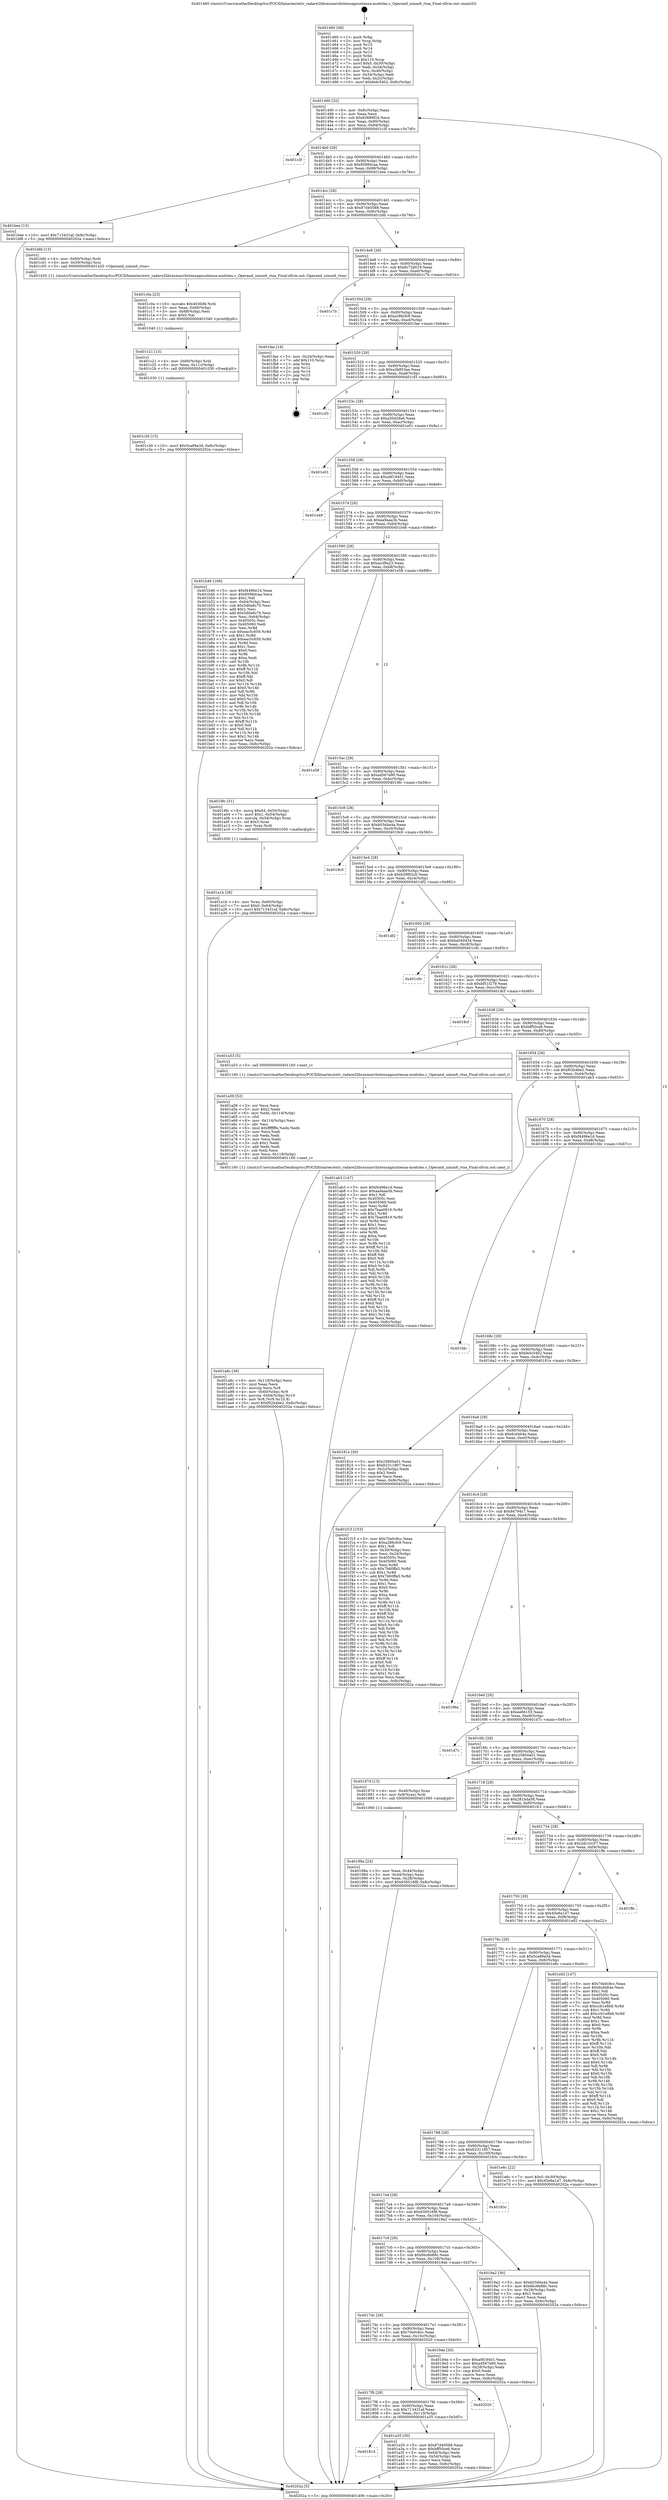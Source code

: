 digraph "0x401460" {
  label = "0x401460 (/mnt/c/Users/mathe/Desktop/tcc/POCII/binaries/extr_radare2librasmarchxtensagnuxtensa-modules.c_Operand_uimm6_rtoa_Final-ollvm.out::main(0))"
  labelloc = "t"
  node[shape=record]

  Entry [label="",width=0.3,height=0.3,shape=circle,fillcolor=black,style=filled]
  "0x401490" [label="{
     0x401490 [32]\l
     | [instrs]\l
     &nbsp;&nbsp;0x401490 \<+6\>: mov -0x8c(%rbp),%eax\l
     &nbsp;&nbsp;0x401496 \<+2\>: mov %eax,%ecx\l
     &nbsp;&nbsp;0x401498 \<+6\>: sub $0x83689f24,%ecx\l
     &nbsp;&nbsp;0x40149e \<+6\>: mov %eax,-0x90(%rbp)\l
     &nbsp;&nbsp;0x4014a4 \<+6\>: mov %ecx,-0x94(%rbp)\l
     &nbsp;&nbsp;0x4014aa \<+6\>: je 0000000000401c3f \<main+0x7df\>\l
  }"]
  "0x401c3f" [label="{
     0x401c3f\l
  }", style=dashed]
  "0x4014b0" [label="{
     0x4014b0 [28]\l
     | [instrs]\l
     &nbsp;&nbsp;0x4014b0 \<+5\>: jmp 00000000004014b5 \<main+0x55\>\l
     &nbsp;&nbsp;0x4014b5 \<+6\>: mov -0x90(%rbp),%eax\l
     &nbsp;&nbsp;0x4014bb \<+5\>: sub $0x8588dcaa,%eax\l
     &nbsp;&nbsp;0x4014c0 \<+6\>: mov %eax,-0x98(%rbp)\l
     &nbsp;&nbsp;0x4014c6 \<+6\>: je 0000000000401bee \<main+0x78e\>\l
  }"]
  Exit [label="",width=0.3,height=0.3,shape=circle,fillcolor=black,style=filled,peripheries=2]
  "0x401bee" [label="{
     0x401bee [15]\l
     | [instrs]\l
     &nbsp;&nbsp;0x401bee \<+10\>: movl $0x713431af,-0x8c(%rbp)\l
     &nbsp;&nbsp;0x401bf8 \<+5\>: jmp 000000000040202a \<main+0xbca\>\l
  }"]
  "0x4014cc" [label="{
     0x4014cc [28]\l
     | [instrs]\l
     &nbsp;&nbsp;0x4014cc \<+5\>: jmp 00000000004014d1 \<main+0x71\>\l
     &nbsp;&nbsp;0x4014d1 \<+6\>: mov -0x90(%rbp),%eax\l
     &nbsp;&nbsp;0x4014d7 \<+5\>: sub $0x87d40588,%eax\l
     &nbsp;&nbsp;0x4014dc \<+6\>: mov %eax,-0x9c(%rbp)\l
     &nbsp;&nbsp;0x4014e2 \<+6\>: je 0000000000401bfd \<main+0x79d\>\l
  }"]
  "0x401c30" [label="{
     0x401c30 [15]\l
     | [instrs]\l
     &nbsp;&nbsp;0x401c30 \<+10\>: movl $0x5ca89a3d,-0x8c(%rbp)\l
     &nbsp;&nbsp;0x401c3a \<+5\>: jmp 000000000040202a \<main+0xbca\>\l
  }"]
  "0x401bfd" [label="{
     0x401bfd [13]\l
     | [instrs]\l
     &nbsp;&nbsp;0x401bfd \<+4\>: mov -0x60(%rbp),%rdi\l
     &nbsp;&nbsp;0x401c01 \<+4\>: mov -0x50(%rbp),%rsi\l
     &nbsp;&nbsp;0x401c05 \<+5\>: call 0000000000401420 \<Operand_uimm6_rtoa\>\l
     | [calls]\l
     &nbsp;&nbsp;0x401420 \{1\} (/mnt/c/Users/mathe/Desktop/tcc/POCII/binaries/extr_radare2librasmarchxtensagnuxtensa-modules.c_Operand_uimm6_rtoa_Final-ollvm.out::Operand_uimm6_rtoa)\l
  }"]
  "0x4014e8" [label="{
     0x4014e8 [28]\l
     | [instrs]\l
     &nbsp;&nbsp;0x4014e8 \<+5\>: jmp 00000000004014ed \<main+0x8d\>\l
     &nbsp;&nbsp;0x4014ed \<+6\>: mov -0x90(%rbp),%eax\l
     &nbsp;&nbsp;0x4014f3 \<+5\>: sub $0x8c72b019,%eax\l
     &nbsp;&nbsp;0x4014f8 \<+6\>: mov %eax,-0xa0(%rbp)\l
     &nbsp;&nbsp;0x4014fe \<+6\>: je 0000000000401c7b \<main+0x81b\>\l
  }"]
  "0x401c21" [label="{
     0x401c21 [15]\l
     | [instrs]\l
     &nbsp;&nbsp;0x401c21 \<+4\>: mov -0x60(%rbp),%rdi\l
     &nbsp;&nbsp;0x401c25 \<+6\>: mov %eax,-0x11c(%rbp)\l
     &nbsp;&nbsp;0x401c2b \<+5\>: call 0000000000401030 \<free@plt\>\l
     | [calls]\l
     &nbsp;&nbsp;0x401030 \{1\} (unknown)\l
  }"]
  "0x401c7b" [label="{
     0x401c7b\l
  }", style=dashed]
  "0x401504" [label="{
     0x401504 [28]\l
     | [instrs]\l
     &nbsp;&nbsp;0x401504 \<+5\>: jmp 0000000000401509 \<main+0xa9\>\l
     &nbsp;&nbsp;0x401509 \<+6\>: mov -0x90(%rbp),%eax\l
     &nbsp;&nbsp;0x40150f \<+5\>: sub $0xa286cfc9,%eax\l
     &nbsp;&nbsp;0x401514 \<+6\>: mov %eax,-0xa4(%rbp)\l
     &nbsp;&nbsp;0x40151a \<+6\>: je 0000000000401fae \<main+0xb4e\>\l
  }"]
  "0x401c0a" [label="{
     0x401c0a [23]\l
     | [instrs]\l
     &nbsp;&nbsp;0x401c0a \<+10\>: movabs $0x4030d6,%rdi\l
     &nbsp;&nbsp;0x401c14 \<+3\>: mov %eax,-0x68(%rbp)\l
     &nbsp;&nbsp;0x401c17 \<+3\>: mov -0x68(%rbp),%esi\l
     &nbsp;&nbsp;0x401c1a \<+2\>: mov $0x0,%al\l
     &nbsp;&nbsp;0x401c1c \<+5\>: call 0000000000401040 \<printf@plt\>\l
     | [calls]\l
     &nbsp;&nbsp;0x401040 \{1\} (unknown)\l
  }"]
  "0x401fae" [label="{
     0x401fae [19]\l
     | [instrs]\l
     &nbsp;&nbsp;0x401fae \<+3\>: mov -0x24(%rbp),%eax\l
     &nbsp;&nbsp;0x401fb1 \<+7\>: add $0x110,%rsp\l
     &nbsp;&nbsp;0x401fb8 \<+1\>: pop %rbx\l
     &nbsp;&nbsp;0x401fb9 \<+2\>: pop %r12\l
     &nbsp;&nbsp;0x401fbb \<+2\>: pop %r14\l
     &nbsp;&nbsp;0x401fbd \<+2\>: pop %r15\l
     &nbsp;&nbsp;0x401fbf \<+1\>: pop %rbp\l
     &nbsp;&nbsp;0x401fc0 \<+1\>: ret\l
  }"]
  "0x401520" [label="{
     0x401520 [28]\l
     | [instrs]\l
     &nbsp;&nbsp;0x401520 \<+5\>: jmp 0000000000401525 \<main+0xc5\>\l
     &nbsp;&nbsp;0x401525 \<+6\>: mov -0x90(%rbp),%eax\l
     &nbsp;&nbsp;0x40152b \<+5\>: sub $0xa3b853ae,%eax\l
     &nbsp;&nbsp;0x401530 \<+6\>: mov %eax,-0xa8(%rbp)\l
     &nbsp;&nbsp;0x401536 \<+6\>: je 0000000000401cf3 \<main+0x893\>\l
  }"]
  "0x401a8c" [label="{
     0x401a8c [39]\l
     | [instrs]\l
     &nbsp;&nbsp;0x401a8c \<+6\>: mov -0x118(%rbp),%ecx\l
     &nbsp;&nbsp;0x401a92 \<+3\>: imul %eax,%ecx\l
     &nbsp;&nbsp;0x401a95 \<+3\>: movslq %ecx,%r8\l
     &nbsp;&nbsp;0x401a98 \<+4\>: mov -0x60(%rbp),%r9\l
     &nbsp;&nbsp;0x401a9c \<+4\>: movslq -0x64(%rbp),%r10\l
     &nbsp;&nbsp;0x401aa0 \<+4\>: mov %r8,(%r9,%r10,8)\l
     &nbsp;&nbsp;0x401aa4 \<+10\>: movl $0xf02b4be2,-0x8c(%rbp)\l
     &nbsp;&nbsp;0x401aae \<+5\>: jmp 000000000040202a \<main+0xbca\>\l
  }"]
  "0x401cf3" [label="{
     0x401cf3\l
  }", style=dashed]
  "0x40153c" [label="{
     0x40153c [28]\l
     | [instrs]\l
     &nbsp;&nbsp;0x40153c \<+5\>: jmp 0000000000401541 \<main+0xe1\>\l
     &nbsp;&nbsp;0x401541 \<+6\>: mov -0x90(%rbp),%eax\l
     &nbsp;&nbsp;0x401547 \<+5\>: sub $0xa50d29a6,%eax\l
     &nbsp;&nbsp;0x40154c \<+6\>: mov %eax,-0xac(%rbp)\l
     &nbsp;&nbsp;0x401552 \<+6\>: je 0000000000401e01 \<main+0x9a1\>\l
  }"]
  "0x401a58" [label="{
     0x401a58 [52]\l
     | [instrs]\l
     &nbsp;&nbsp;0x401a58 \<+2\>: xor %ecx,%ecx\l
     &nbsp;&nbsp;0x401a5a \<+5\>: mov $0x2,%edx\l
     &nbsp;&nbsp;0x401a5f \<+6\>: mov %edx,-0x114(%rbp)\l
     &nbsp;&nbsp;0x401a65 \<+1\>: cltd\l
     &nbsp;&nbsp;0x401a66 \<+6\>: mov -0x114(%rbp),%esi\l
     &nbsp;&nbsp;0x401a6c \<+2\>: idiv %esi\l
     &nbsp;&nbsp;0x401a6e \<+6\>: imul $0xfffffffe,%edx,%edx\l
     &nbsp;&nbsp;0x401a74 \<+2\>: mov %ecx,%edi\l
     &nbsp;&nbsp;0x401a76 \<+2\>: sub %edx,%edi\l
     &nbsp;&nbsp;0x401a78 \<+2\>: mov %ecx,%edx\l
     &nbsp;&nbsp;0x401a7a \<+3\>: sub $0x1,%edx\l
     &nbsp;&nbsp;0x401a7d \<+2\>: add %edx,%edi\l
     &nbsp;&nbsp;0x401a7f \<+2\>: sub %edi,%ecx\l
     &nbsp;&nbsp;0x401a81 \<+6\>: mov %ecx,-0x118(%rbp)\l
     &nbsp;&nbsp;0x401a87 \<+5\>: call 0000000000401160 \<next_i\>\l
     | [calls]\l
     &nbsp;&nbsp;0x401160 \{1\} (/mnt/c/Users/mathe/Desktop/tcc/POCII/binaries/extr_radare2librasmarchxtensagnuxtensa-modules.c_Operand_uimm6_rtoa_Final-ollvm.out::next_i)\l
  }"]
  "0x401e01" [label="{
     0x401e01\l
  }", style=dashed]
  "0x401558" [label="{
     0x401558 [28]\l
     | [instrs]\l
     &nbsp;&nbsp;0x401558 \<+5\>: jmp 000000000040155d \<main+0xfd\>\l
     &nbsp;&nbsp;0x40155d \<+6\>: mov -0x90(%rbp),%eax\l
     &nbsp;&nbsp;0x401563 \<+5\>: sub $0xa9f19401,%eax\l
     &nbsp;&nbsp;0x401568 \<+6\>: mov %eax,-0xb0(%rbp)\l
     &nbsp;&nbsp;0x40156e \<+6\>: je 0000000000401e49 \<main+0x9e9\>\l
  }"]
  "0x401814" [label="{
     0x401814\l
  }", style=dashed]
  "0x401e49" [label="{
     0x401e49\l
  }", style=dashed]
  "0x401574" [label="{
     0x401574 [28]\l
     | [instrs]\l
     &nbsp;&nbsp;0x401574 \<+5\>: jmp 0000000000401579 \<main+0x119\>\l
     &nbsp;&nbsp;0x401579 \<+6\>: mov -0x90(%rbp),%eax\l
     &nbsp;&nbsp;0x40157f \<+5\>: sub $0xaa9aaa3b,%eax\l
     &nbsp;&nbsp;0x401584 \<+6\>: mov %eax,-0xb4(%rbp)\l
     &nbsp;&nbsp;0x40158a \<+6\>: je 0000000000401b46 \<main+0x6e6\>\l
  }"]
  "0x401a35" [label="{
     0x401a35 [30]\l
     | [instrs]\l
     &nbsp;&nbsp;0x401a35 \<+5\>: mov $0x87d40588,%eax\l
     &nbsp;&nbsp;0x401a3a \<+5\>: mov $0xbff50ce6,%ecx\l
     &nbsp;&nbsp;0x401a3f \<+3\>: mov -0x64(%rbp),%edx\l
     &nbsp;&nbsp;0x401a42 \<+3\>: cmp -0x54(%rbp),%edx\l
     &nbsp;&nbsp;0x401a45 \<+3\>: cmovl %ecx,%eax\l
     &nbsp;&nbsp;0x401a48 \<+6\>: mov %eax,-0x8c(%rbp)\l
     &nbsp;&nbsp;0x401a4e \<+5\>: jmp 000000000040202a \<main+0xbca\>\l
  }"]
  "0x401b46" [label="{
     0x401b46 [168]\l
     | [instrs]\l
     &nbsp;&nbsp;0x401b46 \<+5\>: mov $0xf4496e1d,%eax\l
     &nbsp;&nbsp;0x401b4b \<+5\>: mov $0x8588dcaa,%ecx\l
     &nbsp;&nbsp;0x401b50 \<+2\>: mov $0x1,%dl\l
     &nbsp;&nbsp;0x401b52 \<+3\>: mov -0x64(%rbp),%esi\l
     &nbsp;&nbsp;0x401b55 \<+6\>: sub $0x5d0a8c70,%esi\l
     &nbsp;&nbsp;0x401b5b \<+3\>: add $0x1,%esi\l
     &nbsp;&nbsp;0x401b5e \<+6\>: add $0x5d0a8c70,%esi\l
     &nbsp;&nbsp;0x401b64 \<+3\>: mov %esi,-0x64(%rbp)\l
     &nbsp;&nbsp;0x401b67 \<+7\>: mov 0x40505c,%esi\l
     &nbsp;&nbsp;0x401b6e \<+7\>: mov 0x405060,%edi\l
     &nbsp;&nbsp;0x401b75 \<+3\>: mov %esi,%r8d\l
     &nbsp;&nbsp;0x401b78 \<+7\>: sub $0xeac5c659,%r8d\l
     &nbsp;&nbsp;0x401b7f \<+4\>: sub $0x1,%r8d\l
     &nbsp;&nbsp;0x401b83 \<+7\>: add $0xeac5c659,%r8d\l
     &nbsp;&nbsp;0x401b8a \<+4\>: imul %r8d,%esi\l
     &nbsp;&nbsp;0x401b8e \<+3\>: and $0x1,%esi\l
     &nbsp;&nbsp;0x401b91 \<+3\>: cmp $0x0,%esi\l
     &nbsp;&nbsp;0x401b94 \<+4\>: sete %r9b\l
     &nbsp;&nbsp;0x401b98 \<+3\>: cmp $0xa,%edi\l
     &nbsp;&nbsp;0x401b9b \<+4\>: setl %r10b\l
     &nbsp;&nbsp;0x401b9f \<+3\>: mov %r9b,%r11b\l
     &nbsp;&nbsp;0x401ba2 \<+4\>: xor $0xff,%r11b\l
     &nbsp;&nbsp;0x401ba6 \<+3\>: mov %r10b,%bl\l
     &nbsp;&nbsp;0x401ba9 \<+3\>: xor $0xff,%bl\l
     &nbsp;&nbsp;0x401bac \<+3\>: xor $0x0,%dl\l
     &nbsp;&nbsp;0x401baf \<+3\>: mov %r11b,%r14b\l
     &nbsp;&nbsp;0x401bb2 \<+4\>: and $0x0,%r14b\l
     &nbsp;&nbsp;0x401bb6 \<+3\>: and %dl,%r9b\l
     &nbsp;&nbsp;0x401bb9 \<+3\>: mov %bl,%r15b\l
     &nbsp;&nbsp;0x401bbc \<+4\>: and $0x0,%r15b\l
     &nbsp;&nbsp;0x401bc0 \<+3\>: and %dl,%r10b\l
     &nbsp;&nbsp;0x401bc3 \<+3\>: or %r9b,%r14b\l
     &nbsp;&nbsp;0x401bc6 \<+3\>: or %r10b,%r15b\l
     &nbsp;&nbsp;0x401bc9 \<+3\>: xor %r15b,%r14b\l
     &nbsp;&nbsp;0x401bcc \<+3\>: or %bl,%r11b\l
     &nbsp;&nbsp;0x401bcf \<+4\>: xor $0xff,%r11b\l
     &nbsp;&nbsp;0x401bd3 \<+3\>: or $0x0,%dl\l
     &nbsp;&nbsp;0x401bd6 \<+3\>: and %dl,%r11b\l
     &nbsp;&nbsp;0x401bd9 \<+3\>: or %r11b,%r14b\l
     &nbsp;&nbsp;0x401bdc \<+4\>: test $0x1,%r14b\l
     &nbsp;&nbsp;0x401be0 \<+3\>: cmovne %ecx,%eax\l
     &nbsp;&nbsp;0x401be3 \<+6\>: mov %eax,-0x8c(%rbp)\l
     &nbsp;&nbsp;0x401be9 \<+5\>: jmp 000000000040202a \<main+0xbca\>\l
  }"]
  "0x401590" [label="{
     0x401590 [28]\l
     | [instrs]\l
     &nbsp;&nbsp;0x401590 \<+5\>: jmp 0000000000401595 \<main+0x135\>\l
     &nbsp;&nbsp;0x401595 \<+6\>: mov -0x90(%rbp),%eax\l
     &nbsp;&nbsp;0x40159b \<+5\>: sub $0xaccf9a23,%eax\l
     &nbsp;&nbsp;0x4015a0 \<+6\>: mov %eax,-0xb8(%rbp)\l
     &nbsp;&nbsp;0x4015a6 \<+6\>: je 0000000000401e58 \<main+0x9f8\>\l
  }"]
  "0x4017f8" [label="{
     0x4017f8 [28]\l
     | [instrs]\l
     &nbsp;&nbsp;0x4017f8 \<+5\>: jmp 00000000004017fd \<main+0x39d\>\l
     &nbsp;&nbsp;0x4017fd \<+6\>: mov -0x90(%rbp),%eax\l
     &nbsp;&nbsp;0x401803 \<+5\>: sub $0x713431af,%eax\l
     &nbsp;&nbsp;0x401808 \<+6\>: mov %eax,-0x110(%rbp)\l
     &nbsp;&nbsp;0x40180e \<+6\>: je 0000000000401a35 \<main+0x5d5\>\l
  }"]
  "0x401e58" [label="{
     0x401e58\l
  }", style=dashed]
  "0x4015ac" [label="{
     0x4015ac [28]\l
     | [instrs]\l
     &nbsp;&nbsp;0x4015ac \<+5\>: jmp 00000000004015b1 \<main+0x151\>\l
     &nbsp;&nbsp;0x4015b1 \<+6\>: mov -0x90(%rbp),%eax\l
     &nbsp;&nbsp;0x4015b7 \<+5\>: sub $0xad567e90,%eax\l
     &nbsp;&nbsp;0x4015bc \<+6\>: mov %eax,-0xbc(%rbp)\l
     &nbsp;&nbsp;0x4015c2 \<+6\>: je 00000000004019fc \<main+0x59c\>\l
  }"]
  "0x402020" [label="{
     0x402020\l
  }", style=dashed]
  "0x4019fc" [label="{
     0x4019fc [31]\l
     | [instrs]\l
     &nbsp;&nbsp;0x4019fc \<+8\>: movq $0x64,-0x50(%rbp)\l
     &nbsp;&nbsp;0x401a04 \<+7\>: movl $0x1,-0x54(%rbp)\l
     &nbsp;&nbsp;0x401a0b \<+4\>: movslq -0x54(%rbp),%rax\l
     &nbsp;&nbsp;0x401a0f \<+4\>: shl $0x3,%rax\l
     &nbsp;&nbsp;0x401a13 \<+3\>: mov %rax,%rdi\l
     &nbsp;&nbsp;0x401a16 \<+5\>: call 0000000000401050 \<malloc@plt\>\l
     | [calls]\l
     &nbsp;&nbsp;0x401050 \{1\} (unknown)\l
  }"]
  "0x4015c8" [label="{
     0x4015c8 [28]\l
     | [instrs]\l
     &nbsp;&nbsp;0x4015c8 \<+5\>: jmp 00000000004015cd \<main+0x16d\>\l
     &nbsp;&nbsp;0x4015cd \<+6\>: mov -0x90(%rbp),%eax\l
     &nbsp;&nbsp;0x4015d3 \<+5\>: sub $0xb03d4a4a,%eax\l
     &nbsp;&nbsp;0x4015d8 \<+6\>: mov %eax,-0xc0(%rbp)\l
     &nbsp;&nbsp;0x4015de \<+6\>: je 00000000004019c0 \<main+0x560\>\l
  }"]
  "0x401a1b" [label="{
     0x401a1b [26]\l
     | [instrs]\l
     &nbsp;&nbsp;0x401a1b \<+4\>: mov %rax,-0x60(%rbp)\l
     &nbsp;&nbsp;0x401a1f \<+7\>: movl $0x0,-0x64(%rbp)\l
     &nbsp;&nbsp;0x401a26 \<+10\>: movl $0x713431af,-0x8c(%rbp)\l
     &nbsp;&nbsp;0x401a30 \<+5\>: jmp 000000000040202a \<main+0xbca\>\l
  }"]
  "0x4019c0" [label="{
     0x4019c0\l
  }", style=dashed]
  "0x4015e4" [label="{
     0x4015e4 [28]\l
     | [instrs]\l
     &nbsp;&nbsp;0x4015e4 \<+5\>: jmp 00000000004015e9 \<main+0x189\>\l
     &nbsp;&nbsp;0x4015e9 \<+6\>: mov -0x90(%rbp),%eax\l
     &nbsp;&nbsp;0x4015ef \<+5\>: sub $0xb39f02c0,%eax\l
     &nbsp;&nbsp;0x4015f4 \<+6\>: mov %eax,-0xc4(%rbp)\l
     &nbsp;&nbsp;0x4015fa \<+6\>: je 0000000000401df2 \<main+0x992\>\l
  }"]
  "0x4017dc" [label="{
     0x4017dc [28]\l
     | [instrs]\l
     &nbsp;&nbsp;0x4017dc \<+5\>: jmp 00000000004017e1 \<main+0x381\>\l
     &nbsp;&nbsp;0x4017e1 \<+6\>: mov -0x90(%rbp),%eax\l
     &nbsp;&nbsp;0x4017e7 \<+5\>: sub $0x70e0c8cc,%eax\l
     &nbsp;&nbsp;0x4017ec \<+6\>: mov %eax,-0x10c(%rbp)\l
     &nbsp;&nbsp;0x4017f2 \<+6\>: je 0000000000402020 \<main+0xbc0\>\l
  }"]
  "0x401df2" [label="{
     0x401df2\l
  }", style=dashed]
  "0x401600" [label="{
     0x401600 [28]\l
     | [instrs]\l
     &nbsp;&nbsp;0x401600 \<+5\>: jmp 0000000000401605 \<main+0x1a5\>\l
     &nbsp;&nbsp;0x401605 \<+6\>: mov -0x90(%rbp),%eax\l
     &nbsp;&nbsp;0x40160b \<+5\>: sub $0xba049434,%eax\l
     &nbsp;&nbsp;0x401610 \<+6\>: mov %eax,-0xc8(%rbp)\l
     &nbsp;&nbsp;0x401616 \<+6\>: je 0000000000401c9c \<main+0x83c\>\l
  }"]
  "0x4019de" [label="{
     0x4019de [30]\l
     | [instrs]\l
     &nbsp;&nbsp;0x4019de \<+5\>: mov $0xa9f19401,%eax\l
     &nbsp;&nbsp;0x4019e3 \<+5\>: mov $0xad567e90,%ecx\l
     &nbsp;&nbsp;0x4019e8 \<+3\>: mov -0x28(%rbp),%edx\l
     &nbsp;&nbsp;0x4019eb \<+3\>: cmp $0x0,%edx\l
     &nbsp;&nbsp;0x4019ee \<+3\>: cmove %ecx,%eax\l
     &nbsp;&nbsp;0x4019f1 \<+6\>: mov %eax,-0x8c(%rbp)\l
     &nbsp;&nbsp;0x4019f7 \<+5\>: jmp 000000000040202a \<main+0xbca\>\l
  }"]
  "0x401c9c" [label="{
     0x401c9c\l
  }", style=dashed]
  "0x40161c" [label="{
     0x40161c [28]\l
     | [instrs]\l
     &nbsp;&nbsp;0x40161c \<+5\>: jmp 0000000000401621 \<main+0x1c1\>\l
     &nbsp;&nbsp;0x401621 \<+6\>: mov -0x90(%rbp),%eax\l
     &nbsp;&nbsp;0x401627 \<+5\>: sub $0xbf51f279,%eax\l
     &nbsp;&nbsp;0x40162c \<+6\>: mov %eax,-0xcc(%rbp)\l
     &nbsp;&nbsp;0x401632 \<+6\>: je 00000000004018cf \<main+0x46f\>\l
  }"]
  "0x4017c0" [label="{
     0x4017c0 [28]\l
     | [instrs]\l
     &nbsp;&nbsp;0x4017c0 \<+5\>: jmp 00000000004017c5 \<main+0x365\>\l
     &nbsp;&nbsp;0x4017c5 \<+6\>: mov -0x90(%rbp),%eax\l
     &nbsp;&nbsp;0x4017cb \<+5\>: sub $0x6bc6b88c,%eax\l
     &nbsp;&nbsp;0x4017d0 \<+6\>: mov %eax,-0x108(%rbp)\l
     &nbsp;&nbsp;0x4017d6 \<+6\>: je 00000000004019de \<main+0x57e\>\l
  }"]
  "0x4018cf" [label="{
     0x4018cf\l
  }", style=dashed]
  "0x401638" [label="{
     0x401638 [28]\l
     | [instrs]\l
     &nbsp;&nbsp;0x401638 \<+5\>: jmp 000000000040163d \<main+0x1dd\>\l
     &nbsp;&nbsp;0x40163d \<+6\>: mov -0x90(%rbp),%eax\l
     &nbsp;&nbsp;0x401643 \<+5\>: sub $0xbff50ce6,%eax\l
     &nbsp;&nbsp;0x401648 \<+6\>: mov %eax,-0xd0(%rbp)\l
     &nbsp;&nbsp;0x40164e \<+6\>: je 0000000000401a53 \<main+0x5f3\>\l
  }"]
  "0x4019a2" [label="{
     0x4019a2 [30]\l
     | [instrs]\l
     &nbsp;&nbsp;0x4019a2 \<+5\>: mov $0xb03d4a4a,%eax\l
     &nbsp;&nbsp;0x4019a7 \<+5\>: mov $0x6bc6b88c,%ecx\l
     &nbsp;&nbsp;0x4019ac \<+3\>: mov -0x28(%rbp),%edx\l
     &nbsp;&nbsp;0x4019af \<+3\>: cmp $0x1,%edx\l
     &nbsp;&nbsp;0x4019b2 \<+3\>: cmovl %ecx,%eax\l
     &nbsp;&nbsp;0x4019b5 \<+6\>: mov %eax,-0x8c(%rbp)\l
     &nbsp;&nbsp;0x4019bb \<+5\>: jmp 000000000040202a \<main+0xbca\>\l
  }"]
  "0x401a53" [label="{
     0x401a53 [5]\l
     | [instrs]\l
     &nbsp;&nbsp;0x401a53 \<+5\>: call 0000000000401160 \<next_i\>\l
     | [calls]\l
     &nbsp;&nbsp;0x401160 \{1\} (/mnt/c/Users/mathe/Desktop/tcc/POCII/binaries/extr_radare2librasmarchxtensagnuxtensa-modules.c_Operand_uimm6_rtoa_Final-ollvm.out::next_i)\l
  }"]
  "0x401654" [label="{
     0x401654 [28]\l
     | [instrs]\l
     &nbsp;&nbsp;0x401654 \<+5\>: jmp 0000000000401659 \<main+0x1f9\>\l
     &nbsp;&nbsp;0x401659 \<+6\>: mov -0x90(%rbp),%eax\l
     &nbsp;&nbsp;0x40165f \<+5\>: sub $0xf02b4be2,%eax\l
     &nbsp;&nbsp;0x401664 \<+6\>: mov %eax,-0xd4(%rbp)\l
     &nbsp;&nbsp;0x40166a \<+6\>: je 0000000000401ab3 \<main+0x653\>\l
  }"]
  "0x4017a4" [label="{
     0x4017a4 [28]\l
     | [instrs]\l
     &nbsp;&nbsp;0x4017a4 \<+5\>: jmp 00000000004017a9 \<main+0x349\>\l
     &nbsp;&nbsp;0x4017a9 \<+6\>: mov -0x90(%rbp),%eax\l
     &nbsp;&nbsp;0x4017af \<+5\>: sub $0x630016f8,%eax\l
     &nbsp;&nbsp;0x4017b4 \<+6\>: mov %eax,-0x104(%rbp)\l
     &nbsp;&nbsp;0x4017ba \<+6\>: je 00000000004019a2 \<main+0x542\>\l
  }"]
  "0x401ab3" [label="{
     0x401ab3 [147]\l
     | [instrs]\l
     &nbsp;&nbsp;0x401ab3 \<+5\>: mov $0xf4496e1d,%eax\l
     &nbsp;&nbsp;0x401ab8 \<+5\>: mov $0xaa9aaa3b,%ecx\l
     &nbsp;&nbsp;0x401abd \<+2\>: mov $0x1,%dl\l
     &nbsp;&nbsp;0x401abf \<+7\>: mov 0x40505c,%esi\l
     &nbsp;&nbsp;0x401ac6 \<+7\>: mov 0x405060,%edi\l
     &nbsp;&nbsp;0x401acd \<+3\>: mov %esi,%r8d\l
     &nbsp;&nbsp;0x401ad0 \<+7\>: sub $0x7bae0819,%r8d\l
     &nbsp;&nbsp;0x401ad7 \<+4\>: sub $0x1,%r8d\l
     &nbsp;&nbsp;0x401adb \<+7\>: add $0x7bae0819,%r8d\l
     &nbsp;&nbsp;0x401ae2 \<+4\>: imul %r8d,%esi\l
     &nbsp;&nbsp;0x401ae6 \<+3\>: and $0x1,%esi\l
     &nbsp;&nbsp;0x401ae9 \<+3\>: cmp $0x0,%esi\l
     &nbsp;&nbsp;0x401aec \<+4\>: sete %r9b\l
     &nbsp;&nbsp;0x401af0 \<+3\>: cmp $0xa,%edi\l
     &nbsp;&nbsp;0x401af3 \<+4\>: setl %r10b\l
     &nbsp;&nbsp;0x401af7 \<+3\>: mov %r9b,%r11b\l
     &nbsp;&nbsp;0x401afa \<+4\>: xor $0xff,%r11b\l
     &nbsp;&nbsp;0x401afe \<+3\>: mov %r10b,%bl\l
     &nbsp;&nbsp;0x401b01 \<+3\>: xor $0xff,%bl\l
     &nbsp;&nbsp;0x401b04 \<+3\>: xor $0x0,%dl\l
     &nbsp;&nbsp;0x401b07 \<+3\>: mov %r11b,%r14b\l
     &nbsp;&nbsp;0x401b0a \<+4\>: and $0x0,%r14b\l
     &nbsp;&nbsp;0x401b0e \<+3\>: and %dl,%r9b\l
     &nbsp;&nbsp;0x401b11 \<+3\>: mov %bl,%r15b\l
     &nbsp;&nbsp;0x401b14 \<+4\>: and $0x0,%r15b\l
     &nbsp;&nbsp;0x401b18 \<+3\>: and %dl,%r10b\l
     &nbsp;&nbsp;0x401b1b \<+3\>: or %r9b,%r14b\l
     &nbsp;&nbsp;0x401b1e \<+3\>: or %r10b,%r15b\l
     &nbsp;&nbsp;0x401b21 \<+3\>: xor %r15b,%r14b\l
     &nbsp;&nbsp;0x401b24 \<+3\>: or %bl,%r11b\l
     &nbsp;&nbsp;0x401b27 \<+4\>: xor $0xff,%r11b\l
     &nbsp;&nbsp;0x401b2b \<+3\>: or $0x0,%dl\l
     &nbsp;&nbsp;0x401b2e \<+3\>: and %dl,%r11b\l
     &nbsp;&nbsp;0x401b31 \<+3\>: or %r11b,%r14b\l
     &nbsp;&nbsp;0x401b34 \<+4\>: test $0x1,%r14b\l
     &nbsp;&nbsp;0x401b38 \<+3\>: cmovne %ecx,%eax\l
     &nbsp;&nbsp;0x401b3b \<+6\>: mov %eax,-0x8c(%rbp)\l
     &nbsp;&nbsp;0x401b41 \<+5\>: jmp 000000000040202a \<main+0xbca\>\l
  }"]
  "0x401670" [label="{
     0x401670 [28]\l
     | [instrs]\l
     &nbsp;&nbsp;0x401670 \<+5\>: jmp 0000000000401675 \<main+0x215\>\l
     &nbsp;&nbsp;0x401675 \<+6\>: mov -0x90(%rbp),%eax\l
     &nbsp;&nbsp;0x40167b \<+5\>: sub $0xf4496e1d,%eax\l
     &nbsp;&nbsp;0x401680 \<+6\>: mov %eax,-0xd8(%rbp)\l
     &nbsp;&nbsp;0x401686 \<+6\>: je 0000000000401fdc \<main+0xb7c\>\l
  }"]
  "0x40183c" [label="{
     0x40183c\l
  }", style=dashed]
  "0x401fdc" [label="{
     0x401fdc\l
  }", style=dashed]
  "0x40168c" [label="{
     0x40168c [28]\l
     | [instrs]\l
     &nbsp;&nbsp;0x40168c \<+5\>: jmp 0000000000401691 \<main+0x231\>\l
     &nbsp;&nbsp;0x401691 \<+6\>: mov -0x90(%rbp),%eax\l
     &nbsp;&nbsp;0x401697 \<+5\>: sub $0xfedc5402,%eax\l
     &nbsp;&nbsp;0x40169c \<+6\>: mov %eax,-0xdc(%rbp)\l
     &nbsp;&nbsp;0x4016a2 \<+6\>: je 000000000040181e \<main+0x3be\>\l
  }"]
  "0x401788" [label="{
     0x401788 [28]\l
     | [instrs]\l
     &nbsp;&nbsp;0x401788 \<+5\>: jmp 000000000040178d \<main+0x32d\>\l
     &nbsp;&nbsp;0x40178d \<+6\>: mov -0x90(%rbp),%eax\l
     &nbsp;&nbsp;0x401793 \<+5\>: sub $0x62311807,%eax\l
     &nbsp;&nbsp;0x401798 \<+6\>: mov %eax,-0x100(%rbp)\l
     &nbsp;&nbsp;0x40179e \<+6\>: je 000000000040183c \<main+0x3dc\>\l
  }"]
  "0x40181e" [label="{
     0x40181e [30]\l
     | [instrs]\l
     &nbsp;&nbsp;0x40181e \<+5\>: mov $0x25800a01,%eax\l
     &nbsp;&nbsp;0x401823 \<+5\>: mov $0x62311807,%ecx\l
     &nbsp;&nbsp;0x401828 \<+3\>: mov -0x2c(%rbp),%edx\l
     &nbsp;&nbsp;0x40182b \<+3\>: cmp $0x2,%edx\l
     &nbsp;&nbsp;0x40182e \<+3\>: cmovne %ecx,%eax\l
     &nbsp;&nbsp;0x401831 \<+6\>: mov %eax,-0x8c(%rbp)\l
     &nbsp;&nbsp;0x401837 \<+5\>: jmp 000000000040202a \<main+0xbca\>\l
  }"]
  "0x4016a8" [label="{
     0x4016a8 [28]\l
     | [instrs]\l
     &nbsp;&nbsp;0x4016a8 \<+5\>: jmp 00000000004016ad \<main+0x24d\>\l
     &nbsp;&nbsp;0x4016ad \<+6\>: mov -0x90(%rbp),%eax\l
     &nbsp;&nbsp;0x4016b3 \<+5\>: sub $0x6cd464e,%eax\l
     &nbsp;&nbsp;0x4016b8 \<+6\>: mov %eax,-0xe0(%rbp)\l
     &nbsp;&nbsp;0x4016be \<+6\>: je 0000000000401f15 \<main+0xab5\>\l
  }"]
  "0x40202a" [label="{
     0x40202a [5]\l
     | [instrs]\l
     &nbsp;&nbsp;0x40202a \<+5\>: jmp 0000000000401490 \<main+0x30\>\l
  }"]
  "0x401460" [label="{
     0x401460 [48]\l
     | [instrs]\l
     &nbsp;&nbsp;0x401460 \<+1\>: push %rbp\l
     &nbsp;&nbsp;0x401461 \<+3\>: mov %rsp,%rbp\l
     &nbsp;&nbsp;0x401464 \<+2\>: push %r15\l
     &nbsp;&nbsp;0x401466 \<+2\>: push %r14\l
     &nbsp;&nbsp;0x401468 \<+2\>: push %r12\l
     &nbsp;&nbsp;0x40146a \<+1\>: push %rbx\l
     &nbsp;&nbsp;0x40146b \<+7\>: sub $0x110,%rsp\l
     &nbsp;&nbsp;0x401472 \<+7\>: movl $0x0,-0x30(%rbp)\l
     &nbsp;&nbsp;0x401479 \<+3\>: mov %edi,-0x34(%rbp)\l
     &nbsp;&nbsp;0x40147c \<+4\>: mov %rsi,-0x40(%rbp)\l
     &nbsp;&nbsp;0x401480 \<+3\>: mov -0x34(%rbp),%edi\l
     &nbsp;&nbsp;0x401483 \<+3\>: mov %edi,-0x2c(%rbp)\l
     &nbsp;&nbsp;0x401486 \<+10\>: movl $0xfedc5402,-0x8c(%rbp)\l
  }"]
  "0x401e6c" [label="{
     0x401e6c [22]\l
     | [instrs]\l
     &nbsp;&nbsp;0x401e6c \<+7\>: movl $0x0,-0x30(%rbp)\l
     &nbsp;&nbsp;0x401e73 \<+10\>: movl $0x45e9a1d7,-0x8c(%rbp)\l
     &nbsp;&nbsp;0x401e7d \<+5\>: jmp 000000000040202a \<main+0xbca\>\l
  }"]
  "0x401f15" [label="{
     0x401f15 [153]\l
     | [instrs]\l
     &nbsp;&nbsp;0x401f15 \<+5\>: mov $0x70e0c8cc,%eax\l
     &nbsp;&nbsp;0x401f1a \<+5\>: mov $0xa286cfc9,%ecx\l
     &nbsp;&nbsp;0x401f1f \<+2\>: mov $0x1,%dl\l
     &nbsp;&nbsp;0x401f21 \<+3\>: mov -0x30(%rbp),%esi\l
     &nbsp;&nbsp;0x401f24 \<+3\>: mov %esi,-0x24(%rbp)\l
     &nbsp;&nbsp;0x401f27 \<+7\>: mov 0x40505c,%esi\l
     &nbsp;&nbsp;0x401f2e \<+7\>: mov 0x405060,%edi\l
     &nbsp;&nbsp;0x401f35 \<+3\>: mov %esi,%r8d\l
     &nbsp;&nbsp;0x401f38 \<+7\>: sub $0x7b60ffa5,%r8d\l
     &nbsp;&nbsp;0x401f3f \<+4\>: sub $0x1,%r8d\l
     &nbsp;&nbsp;0x401f43 \<+7\>: add $0x7b60ffa5,%r8d\l
     &nbsp;&nbsp;0x401f4a \<+4\>: imul %r8d,%esi\l
     &nbsp;&nbsp;0x401f4e \<+3\>: and $0x1,%esi\l
     &nbsp;&nbsp;0x401f51 \<+3\>: cmp $0x0,%esi\l
     &nbsp;&nbsp;0x401f54 \<+4\>: sete %r9b\l
     &nbsp;&nbsp;0x401f58 \<+3\>: cmp $0xa,%edi\l
     &nbsp;&nbsp;0x401f5b \<+4\>: setl %r10b\l
     &nbsp;&nbsp;0x401f5f \<+3\>: mov %r9b,%r11b\l
     &nbsp;&nbsp;0x401f62 \<+4\>: xor $0xff,%r11b\l
     &nbsp;&nbsp;0x401f66 \<+3\>: mov %r10b,%bl\l
     &nbsp;&nbsp;0x401f69 \<+3\>: xor $0xff,%bl\l
     &nbsp;&nbsp;0x401f6c \<+3\>: xor $0x0,%dl\l
     &nbsp;&nbsp;0x401f6f \<+3\>: mov %r11b,%r14b\l
     &nbsp;&nbsp;0x401f72 \<+4\>: and $0x0,%r14b\l
     &nbsp;&nbsp;0x401f76 \<+3\>: and %dl,%r9b\l
     &nbsp;&nbsp;0x401f79 \<+3\>: mov %bl,%r15b\l
     &nbsp;&nbsp;0x401f7c \<+4\>: and $0x0,%r15b\l
     &nbsp;&nbsp;0x401f80 \<+3\>: and %dl,%r10b\l
     &nbsp;&nbsp;0x401f83 \<+3\>: or %r9b,%r14b\l
     &nbsp;&nbsp;0x401f86 \<+3\>: or %r10b,%r15b\l
     &nbsp;&nbsp;0x401f89 \<+3\>: xor %r15b,%r14b\l
     &nbsp;&nbsp;0x401f8c \<+3\>: or %bl,%r11b\l
     &nbsp;&nbsp;0x401f8f \<+4\>: xor $0xff,%r11b\l
     &nbsp;&nbsp;0x401f93 \<+3\>: or $0x0,%dl\l
     &nbsp;&nbsp;0x401f96 \<+3\>: and %dl,%r11b\l
     &nbsp;&nbsp;0x401f99 \<+3\>: or %r11b,%r14b\l
     &nbsp;&nbsp;0x401f9c \<+4\>: test $0x1,%r14b\l
     &nbsp;&nbsp;0x401fa0 \<+3\>: cmovne %ecx,%eax\l
     &nbsp;&nbsp;0x401fa3 \<+6\>: mov %eax,-0x8c(%rbp)\l
     &nbsp;&nbsp;0x401fa9 \<+5\>: jmp 000000000040202a \<main+0xbca\>\l
  }"]
  "0x4016c4" [label="{
     0x4016c4 [28]\l
     | [instrs]\l
     &nbsp;&nbsp;0x4016c4 \<+5\>: jmp 00000000004016c9 \<main+0x269\>\l
     &nbsp;&nbsp;0x4016c9 \<+6\>: mov -0x90(%rbp),%eax\l
     &nbsp;&nbsp;0x4016cf \<+5\>: sub $0x94794c7,%eax\l
     &nbsp;&nbsp;0x4016d4 \<+6\>: mov %eax,-0xe4(%rbp)\l
     &nbsp;&nbsp;0x4016da \<+6\>: je 000000000040196e \<main+0x50e\>\l
  }"]
  "0x40176c" [label="{
     0x40176c [28]\l
     | [instrs]\l
     &nbsp;&nbsp;0x40176c \<+5\>: jmp 0000000000401771 \<main+0x311\>\l
     &nbsp;&nbsp;0x401771 \<+6\>: mov -0x90(%rbp),%eax\l
     &nbsp;&nbsp;0x401777 \<+5\>: sub $0x5ca89a3d,%eax\l
     &nbsp;&nbsp;0x40177c \<+6\>: mov %eax,-0xfc(%rbp)\l
     &nbsp;&nbsp;0x401782 \<+6\>: je 0000000000401e6c \<main+0xa0c\>\l
  }"]
  "0x40196e" [label="{
     0x40196e\l
  }", style=dashed]
  "0x4016e0" [label="{
     0x4016e0 [28]\l
     | [instrs]\l
     &nbsp;&nbsp;0x4016e0 \<+5\>: jmp 00000000004016e5 \<main+0x285\>\l
     &nbsp;&nbsp;0x4016e5 \<+6\>: mov -0x90(%rbp),%eax\l
     &nbsp;&nbsp;0x4016eb \<+5\>: sub $0xee66155,%eax\l
     &nbsp;&nbsp;0x4016f0 \<+6\>: mov %eax,-0xe8(%rbp)\l
     &nbsp;&nbsp;0x4016f6 \<+6\>: je 0000000000401d7c \<main+0x91c\>\l
  }"]
  "0x401e82" [label="{
     0x401e82 [147]\l
     | [instrs]\l
     &nbsp;&nbsp;0x401e82 \<+5\>: mov $0x70e0c8cc,%eax\l
     &nbsp;&nbsp;0x401e87 \<+5\>: mov $0x6cd464e,%ecx\l
     &nbsp;&nbsp;0x401e8c \<+2\>: mov $0x1,%dl\l
     &nbsp;&nbsp;0x401e8e \<+7\>: mov 0x40505c,%esi\l
     &nbsp;&nbsp;0x401e95 \<+7\>: mov 0x405060,%edi\l
     &nbsp;&nbsp;0x401e9c \<+3\>: mov %esi,%r8d\l
     &nbsp;&nbsp;0x401e9f \<+7\>: sub $0xccb1e8b8,%r8d\l
     &nbsp;&nbsp;0x401ea6 \<+4\>: sub $0x1,%r8d\l
     &nbsp;&nbsp;0x401eaa \<+7\>: add $0xccb1e8b8,%r8d\l
     &nbsp;&nbsp;0x401eb1 \<+4\>: imul %r8d,%esi\l
     &nbsp;&nbsp;0x401eb5 \<+3\>: and $0x1,%esi\l
     &nbsp;&nbsp;0x401eb8 \<+3\>: cmp $0x0,%esi\l
     &nbsp;&nbsp;0x401ebb \<+4\>: sete %r9b\l
     &nbsp;&nbsp;0x401ebf \<+3\>: cmp $0xa,%edi\l
     &nbsp;&nbsp;0x401ec2 \<+4\>: setl %r10b\l
     &nbsp;&nbsp;0x401ec6 \<+3\>: mov %r9b,%r11b\l
     &nbsp;&nbsp;0x401ec9 \<+4\>: xor $0xff,%r11b\l
     &nbsp;&nbsp;0x401ecd \<+3\>: mov %r10b,%bl\l
     &nbsp;&nbsp;0x401ed0 \<+3\>: xor $0xff,%bl\l
     &nbsp;&nbsp;0x401ed3 \<+3\>: xor $0x0,%dl\l
     &nbsp;&nbsp;0x401ed6 \<+3\>: mov %r11b,%r14b\l
     &nbsp;&nbsp;0x401ed9 \<+4\>: and $0x0,%r14b\l
     &nbsp;&nbsp;0x401edd \<+3\>: and %dl,%r9b\l
     &nbsp;&nbsp;0x401ee0 \<+3\>: mov %bl,%r15b\l
     &nbsp;&nbsp;0x401ee3 \<+4\>: and $0x0,%r15b\l
     &nbsp;&nbsp;0x401ee7 \<+3\>: and %dl,%r10b\l
     &nbsp;&nbsp;0x401eea \<+3\>: or %r9b,%r14b\l
     &nbsp;&nbsp;0x401eed \<+3\>: or %r10b,%r15b\l
     &nbsp;&nbsp;0x401ef0 \<+3\>: xor %r15b,%r14b\l
     &nbsp;&nbsp;0x401ef3 \<+3\>: or %bl,%r11b\l
     &nbsp;&nbsp;0x401ef6 \<+4\>: xor $0xff,%r11b\l
     &nbsp;&nbsp;0x401efa \<+3\>: or $0x0,%dl\l
     &nbsp;&nbsp;0x401efd \<+3\>: and %dl,%r11b\l
     &nbsp;&nbsp;0x401f00 \<+3\>: or %r11b,%r14b\l
     &nbsp;&nbsp;0x401f03 \<+4\>: test $0x1,%r14b\l
     &nbsp;&nbsp;0x401f07 \<+3\>: cmovne %ecx,%eax\l
     &nbsp;&nbsp;0x401f0a \<+6\>: mov %eax,-0x8c(%rbp)\l
     &nbsp;&nbsp;0x401f10 \<+5\>: jmp 000000000040202a \<main+0xbca\>\l
  }"]
  "0x401d7c" [label="{
     0x401d7c\l
  }", style=dashed]
  "0x4016fc" [label="{
     0x4016fc [28]\l
     | [instrs]\l
     &nbsp;&nbsp;0x4016fc \<+5\>: jmp 0000000000401701 \<main+0x2a1\>\l
     &nbsp;&nbsp;0x401701 \<+6\>: mov -0x90(%rbp),%eax\l
     &nbsp;&nbsp;0x401707 \<+5\>: sub $0x25800a01,%eax\l
     &nbsp;&nbsp;0x40170c \<+6\>: mov %eax,-0xec(%rbp)\l
     &nbsp;&nbsp;0x401712 \<+6\>: je 000000000040197d \<main+0x51d\>\l
  }"]
  "0x401750" [label="{
     0x401750 [28]\l
     | [instrs]\l
     &nbsp;&nbsp;0x401750 \<+5\>: jmp 0000000000401755 \<main+0x2f5\>\l
     &nbsp;&nbsp;0x401755 \<+6\>: mov -0x90(%rbp),%eax\l
     &nbsp;&nbsp;0x40175b \<+5\>: sub $0x45e9a1d7,%eax\l
     &nbsp;&nbsp;0x401760 \<+6\>: mov %eax,-0xf8(%rbp)\l
     &nbsp;&nbsp;0x401766 \<+6\>: je 0000000000401e82 \<main+0xa22\>\l
  }"]
  "0x40197d" [label="{
     0x40197d [13]\l
     | [instrs]\l
     &nbsp;&nbsp;0x40197d \<+4\>: mov -0x40(%rbp),%rax\l
     &nbsp;&nbsp;0x401981 \<+4\>: mov 0x8(%rax),%rdi\l
     &nbsp;&nbsp;0x401985 \<+5\>: call 0000000000401060 \<atoi@plt\>\l
     | [calls]\l
     &nbsp;&nbsp;0x401060 \{1\} (unknown)\l
  }"]
  "0x401718" [label="{
     0x401718 [28]\l
     | [instrs]\l
     &nbsp;&nbsp;0x401718 \<+5\>: jmp 000000000040171d \<main+0x2bd\>\l
     &nbsp;&nbsp;0x40171d \<+6\>: mov -0x90(%rbp),%eax\l
     &nbsp;&nbsp;0x401723 \<+5\>: sub $0x281bda58,%eax\l
     &nbsp;&nbsp;0x401728 \<+6\>: mov %eax,-0xf0(%rbp)\l
     &nbsp;&nbsp;0x40172e \<+6\>: je 0000000000401fc1 \<main+0xb61\>\l
  }"]
  "0x40198a" [label="{
     0x40198a [24]\l
     | [instrs]\l
     &nbsp;&nbsp;0x40198a \<+3\>: mov %eax,-0x44(%rbp)\l
     &nbsp;&nbsp;0x40198d \<+3\>: mov -0x44(%rbp),%eax\l
     &nbsp;&nbsp;0x401990 \<+3\>: mov %eax,-0x28(%rbp)\l
     &nbsp;&nbsp;0x401993 \<+10\>: movl $0x630016f8,-0x8c(%rbp)\l
     &nbsp;&nbsp;0x40199d \<+5\>: jmp 000000000040202a \<main+0xbca\>\l
  }"]
  "0x401ffe" [label="{
     0x401ffe\l
  }", style=dashed]
  "0x401fc1" [label="{
     0x401fc1\l
  }", style=dashed]
  "0x401734" [label="{
     0x401734 [28]\l
     | [instrs]\l
     &nbsp;&nbsp;0x401734 \<+5\>: jmp 0000000000401739 \<main+0x2d9\>\l
     &nbsp;&nbsp;0x401739 \<+6\>: mov -0x90(%rbp),%eax\l
     &nbsp;&nbsp;0x40173f \<+5\>: sub $0x2dc10c57,%eax\l
     &nbsp;&nbsp;0x401744 \<+6\>: mov %eax,-0xf4(%rbp)\l
     &nbsp;&nbsp;0x40174a \<+6\>: je 0000000000401ffe \<main+0xb9e\>\l
  }"]
  Entry -> "0x401460" [label=" 1"]
  "0x401490" -> "0x401c3f" [label=" 0"]
  "0x401490" -> "0x4014b0" [label=" 16"]
  "0x401fae" -> Exit [label=" 1"]
  "0x4014b0" -> "0x401bee" [label=" 1"]
  "0x4014b0" -> "0x4014cc" [label=" 15"]
  "0x401f15" -> "0x40202a" [label=" 1"]
  "0x4014cc" -> "0x401bfd" [label=" 1"]
  "0x4014cc" -> "0x4014e8" [label=" 14"]
  "0x401e82" -> "0x40202a" [label=" 1"]
  "0x4014e8" -> "0x401c7b" [label=" 0"]
  "0x4014e8" -> "0x401504" [label=" 14"]
  "0x401e6c" -> "0x40202a" [label=" 1"]
  "0x401504" -> "0x401fae" [label=" 1"]
  "0x401504" -> "0x401520" [label=" 13"]
  "0x401c30" -> "0x40202a" [label=" 1"]
  "0x401520" -> "0x401cf3" [label=" 0"]
  "0x401520" -> "0x40153c" [label=" 13"]
  "0x401c21" -> "0x401c30" [label=" 1"]
  "0x40153c" -> "0x401e01" [label=" 0"]
  "0x40153c" -> "0x401558" [label=" 13"]
  "0x401c0a" -> "0x401c21" [label=" 1"]
  "0x401558" -> "0x401e49" [label=" 0"]
  "0x401558" -> "0x401574" [label=" 13"]
  "0x401bfd" -> "0x401c0a" [label=" 1"]
  "0x401574" -> "0x401b46" [label=" 1"]
  "0x401574" -> "0x401590" [label=" 12"]
  "0x401bee" -> "0x40202a" [label=" 1"]
  "0x401590" -> "0x401e58" [label=" 0"]
  "0x401590" -> "0x4015ac" [label=" 12"]
  "0x401ab3" -> "0x40202a" [label=" 1"]
  "0x4015ac" -> "0x4019fc" [label=" 1"]
  "0x4015ac" -> "0x4015c8" [label=" 11"]
  "0x401a8c" -> "0x40202a" [label=" 1"]
  "0x4015c8" -> "0x4019c0" [label=" 0"]
  "0x4015c8" -> "0x4015e4" [label=" 11"]
  "0x401a53" -> "0x401a58" [label=" 1"]
  "0x4015e4" -> "0x401df2" [label=" 0"]
  "0x4015e4" -> "0x401600" [label=" 11"]
  "0x401a35" -> "0x40202a" [label=" 2"]
  "0x401600" -> "0x401c9c" [label=" 0"]
  "0x401600" -> "0x40161c" [label=" 11"]
  "0x4017f8" -> "0x401814" [label=" 0"]
  "0x40161c" -> "0x4018cf" [label=" 0"]
  "0x40161c" -> "0x401638" [label=" 11"]
  "0x401b46" -> "0x40202a" [label=" 1"]
  "0x401638" -> "0x401a53" [label=" 1"]
  "0x401638" -> "0x401654" [label=" 10"]
  "0x4017dc" -> "0x4017f8" [label=" 2"]
  "0x401654" -> "0x401ab3" [label=" 1"]
  "0x401654" -> "0x401670" [label=" 9"]
  "0x401a58" -> "0x401a8c" [label=" 1"]
  "0x401670" -> "0x401fdc" [label=" 0"]
  "0x401670" -> "0x40168c" [label=" 9"]
  "0x401a1b" -> "0x40202a" [label=" 1"]
  "0x40168c" -> "0x40181e" [label=" 1"]
  "0x40168c" -> "0x4016a8" [label=" 8"]
  "0x40181e" -> "0x40202a" [label=" 1"]
  "0x401460" -> "0x401490" [label=" 1"]
  "0x40202a" -> "0x401490" [label=" 15"]
  "0x4019de" -> "0x40202a" [label=" 1"]
  "0x4016a8" -> "0x401f15" [label=" 1"]
  "0x4016a8" -> "0x4016c4" [label=" 7"]
  "0x4017c0" -> "0x4017dc" [label=" 2"]
  "0x4016c4" -> "0x40196e" [label=" 0"]
  "0x4016c4" -> "0x4016e0" [label=" 7"]
  "0x4017f8" -> "0x401a35" [label=" 2"]
  "0x4016e0" -> "0x401d7c" [label=" 0"]
  "0x4016e0" -> "0x4016fc" [label=" 7"]
  "0x4019a2" -> "0x40202a" [label=" 1"]
  "0x4016fc" -> "0x40197d" [label=" 1"]
  "0x4016fc" -> "0x401718" [label=" 6"]
  "0x40197d" -> "0x40198a" [label=" 1"]
  "0x40198a" -> "0x40202a" [label=" 1"]
  "0x4017a4" -> "0x4019a2" [label=" 1"]
  "0x401718" -> "0x401fc1" [label=" 0"]
  "0x401718" -> "0x401734" [label=" 6"]
  "0x4017dc" -> "0x402020" [label=" 0"]
  "0x401734" -> "0x401ffe" [label=" 0"]
  "0x401734" -> "0x401750" [label=" 6"]
  "0x4017a4" -> "0x4017c0" [label=" 3"]
  "0x401750" -> "0x401e82" [label=" 1"]
  "0x401750" -> "0x40176c" [label=" 5"]
  "0x4017c0" -> "0x4019de" [label=" 1"]
  "0x40176c" -> "0x401e6c" [label=" 1"]
  "0x40176c" -> "0x401788" [label=" 4"]
  "0x4019fc" -> "0x401a1b" [label=" 1"]
  "0x401788" -> "0x40183c" [label=" 0"]
  "0x401788" -> "0x4017a4" [label=" 4"]
}
